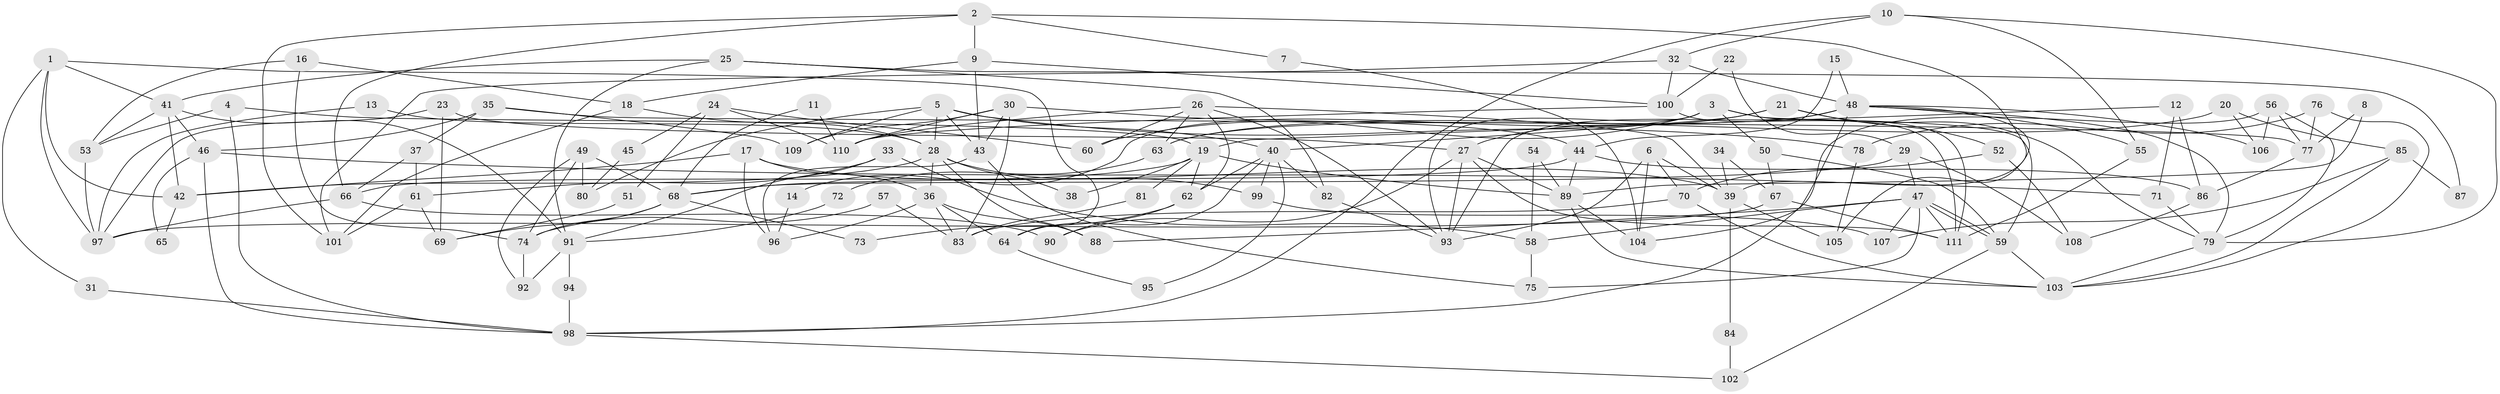 // Generated by graph-tools (version 1.1) at 2025/36/03/09/25 02:36:05]
// undirected, 111 vertices, 222 edges
graph export_dot {
graph [start="1"]
  node [color=gray90,style=filled];
  1;
  2;
  3;
  4;
  5;
  6;
  7;
  8;
  9;
  10;
  11;
  12;
  13;
  14;
  15;
  16;
  17;
  18;
  19;
  20;
  21;
  22;
  23;
  24;
  25;
  26;
  27;
  28;
  29;
  30;
  31;
  32;
  33;
  34;
  35;
  36;
  37;
  38;
  39;
  40;
  41;
  42;
  43;
  44;
  45;
  46;
  47;
  48;
  49;
  50;
  51;
  52;
  53;
  54;
  55;
  56;
  57;
  58;
  59;
  60;
  61;
  62;
  63;
  64;
  65;
  66;
  67;
  68;
  69;
  70;
  71;
  72;
  73;
  74;
  75;
  76;
  77;
  78;
  79;
  80;
  81;
  82;
  83;
  84;
  85;
  86;
  87;
  88;
  89;
  90;
  91;
  92;
  93;
  94;
  95;
  96;
  97;
  98;
  99;
  100;
  101;
  102;
  103;
  104;
  105;
  106;
  107;
  108;
  109;
  110;
  111;
  1 -- 42;
  1 -- 64;
  1 -- 31;
  1 -- 41;
  1 -- 97;
  2 -- 39;
  2 -- 66;
  2 -- 7;
  2 -- 9;
  2 -- 101;
  3 -- 93;
  3 -- 50;
  3 -- 14;
  3 -- 59;
  3 -- 60;
  3 -- 111;
  4 -- 98;
  4 -- 19;
  4 -- 53;
  5 -- 28;
  5 -- 40;
  5 -- 43;
  5 -- 78;
  5 -- 80;
  5 -- 109;
  6 -- 70;
  6 -- 104;
  6 -- 39;
  6 -- 93;
  7 -- 104;
  8 -- 77;
  8 -- 89;
  9 -- 100;
  9 -- 18;
  9 -- 43;
  10 -- 55;
  10 -- 32;
  10 -- 79;
  10 -- 98;
  11 -- 110;
  11 -- 68;
  12 -- 86;
  12 -- 71;
  12 -- 19;
  13 -- 28;
  13 -- 97;
  14 -- 96;
  15 -- 48;
  15 -- 44;
  16 -- 53;
  16 -- 18;
  16 -- 74;
  17 -- 36;
  17 -- 42;
  17 -- 39;
  17 -- 96;
  18 -- 28;
  18 -- 101;
  19 -- 89;
  19 -- 38;
  19 -- 62;
  19 -- 68;
  19 -- 81;
  20 -- 106;
  20 -- 63;
  20 -- 85;
  21 -- 27;
  21 -- 79;
  21 -- 40;
  21 -- 52;
  22 -- 29;
  22 -- 100;
  23 -- 97;
  23 -- 69;
  23 -- 27;
  24 -- 60;
  24 -- 110;
  24 -- 45;
  24 -- 51;
  25 -- 41;
  25 -- 82;
  25 -- 87;
  25 -- 91;
  26 -- 39;
  26 -- 93;
  26 -- 60;
  26 -- 62;
  26 -- 63;
  26 -- 110;
  27 -- 111;
  27 -- 89;
  27 -- 90;
  27 -- 93;
  28 -- 88;
  28 -- 99;
  28 -- 36;
  28 -- 38;
  28 -- 42;
  29 -- 68;
  29 -- 47;
  29 -- 108;
  30 -- 110;
  30 -- 43;
  30 -- 44;
  30 -- 83;
  30 -- 109;
  31 -- 98;
  32 -- 101;
  32 -- 48;
  32 -- 100;
  33 -- 61;
  33 -- 91;
  33 -- 58;
  34 -- 67;
  34 -- 39;
  35 -- 77;
  35 -- 109;
  35 -- 37;
  35 -- 46;
  36 -- 96;
  36 -- 64;
  36 -- 83;
  36 -- 88;
  37 -- 66;
  37 -- 61;
  39 -- 84;
  39 -- 105;
  40 -- 62;
  40 -- 64;
  40 -- 82;
  40 -- 95;
  40 -- 99;
  41 -- 53;
  41 -- 42;
  41 -- 46;
  41 -- 91;
  42 -- 65;
  43 -- 75;
  43 -- 96;
  44 -- 89;
  44 -- 66;
  44 -- 86;
  45 -- 80;
  46 -- 65;
  46 -- 71;
  46 -- 98;
  47 -- 58;
  47 -- 59;
  47 -- 59;
  47 -- 75;
  47 -- 88;
  47 -- 107;
  47 -- 111;
  48 -- 93;
  48 -- 98;
  48 -- 55;
  48 -- 63;
  48 -- 79;
  48 -- 105;
  48 -- 106;
  49 -- 68;
  49 -- 92;
  49 -- 74;
  49 -- 80;
  50 -- 59;
  50 -- 67;
  51 -- 69;
  52 -- 70;
  52 -- 108;
  53 -- 97;
  54 -- 89;
  54 -- 58;
  55 -- 111;
  56 -- 77;
  56 -- 79;
  56 -- 104;
  56 -- 106;
  57 -- 83;
  57 -- 74;
  58 -- 75;
  59 -- 102;
  59 -- 103;
  61 -- 101;
  61 -- 69;
  62 -- 73;
  62 -- 90;
  63 -- 72;
  64 -- 95;
  66 -- 90;
  66 -- 97;
  67 -- 111;
  67 -- 97;
  68 -- 74;
  68 -- 69;
  68 -- 73;
  70 -- 103;
  70 -- 83;
  71 -- 79;
  72 -- 91;
  74 -- 92;
  76 -- 103;
  76 -- 78;
  76 -- 77;
  77 -- 86;
  78 -- 105;
  79 -- 103;
  81 -- 83;
  82 -- 93;
  84 -- 102;
  85 -- 103;
  85 -- 87;
  85 -- 107;
  86 -- 108;
  89 -- 103;
  89 -- 104;
  91 -- 92;
  91 -- 94;
  94 -- 98;
  98 -- 102;
  99 -- 107;
  100 -- 111;
  100 -- 110;
}
